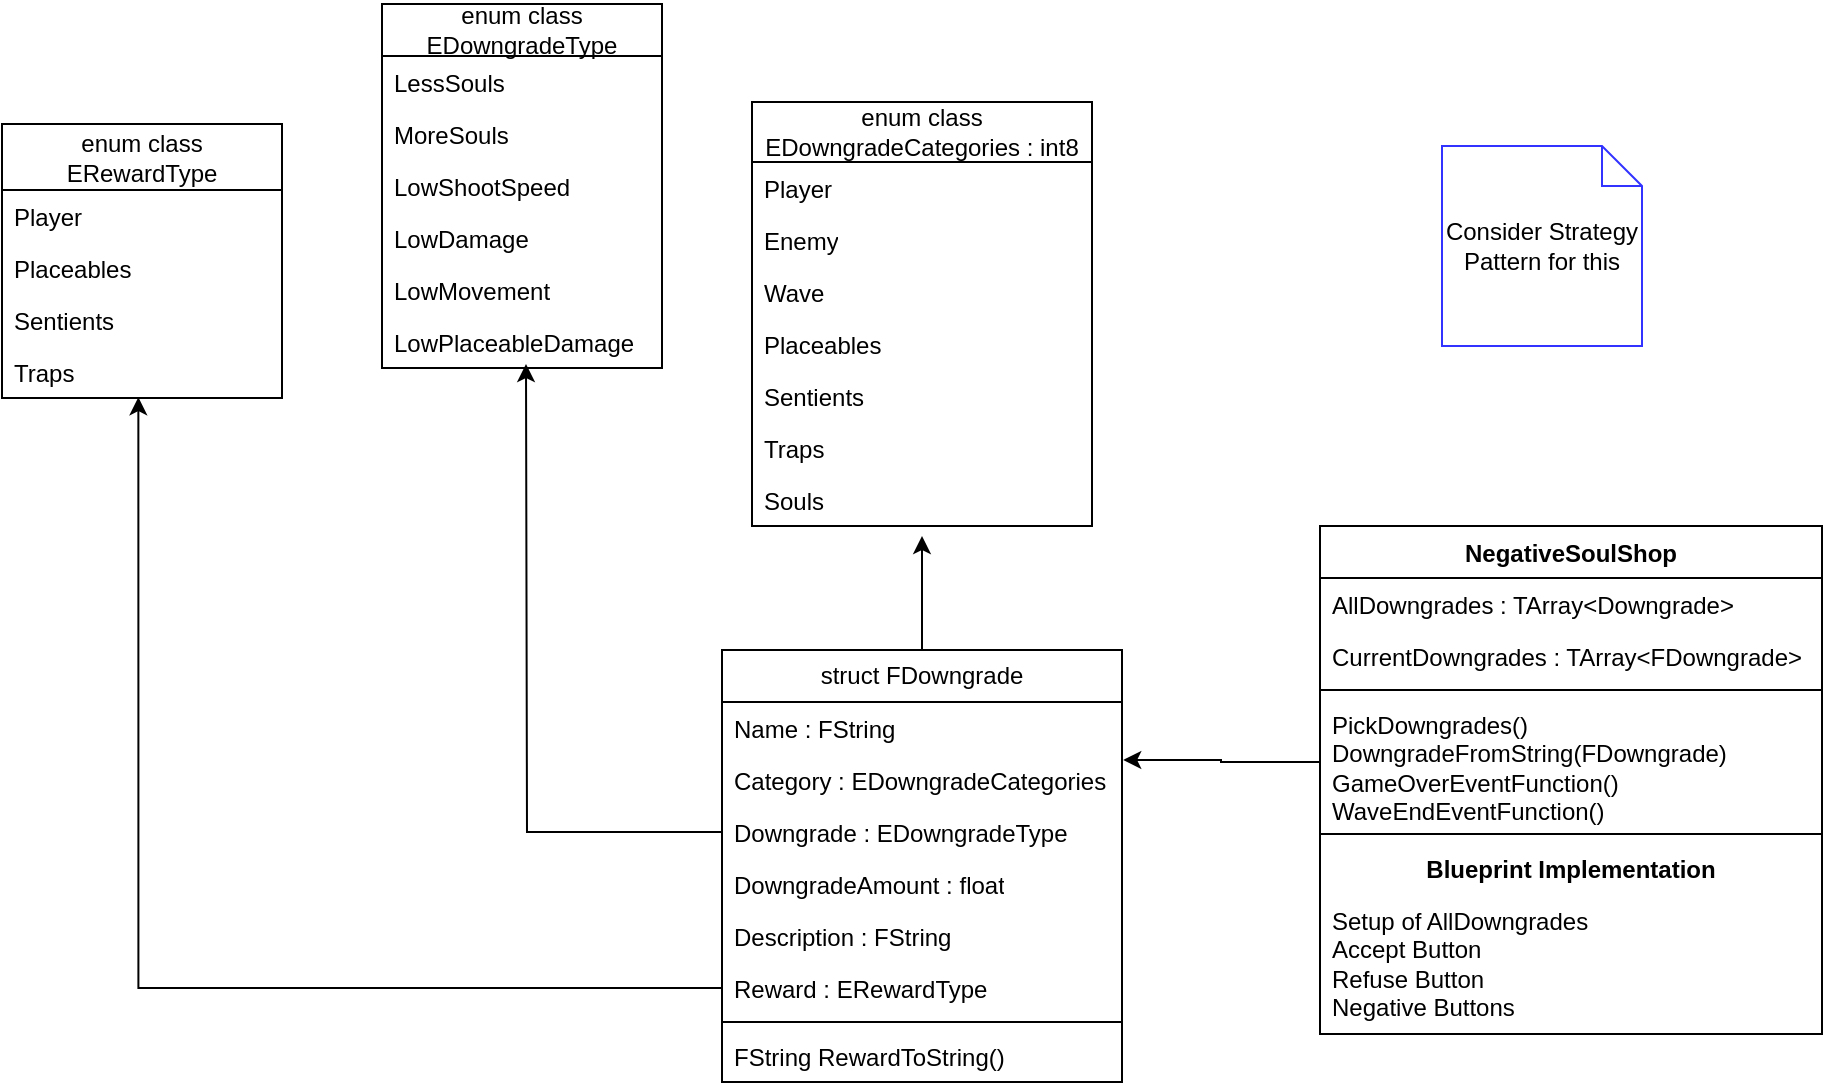 <mxfile version="24.1.0" type="device" pages="2">
  <diagram name="UML" id="9qk2JSvUWPtHqdFNF02G">
    <mxGraphModel dx="1839" dy="1682" grid="1" gridSize="10" guides="1" tooltips="1" connect="1" arrows="1" fold="1" page="1" pageScale="1" pageWidth="850" pageHeight="1100" math="0" shadow="0">
      <root>
        <mxCell id="0" />
        <mxCell id="1" parent="0" />
        <mxCell id="-HCFRNEK5ghCJrUJgw7Z-1" value="NegativeSoulShop" style="swimlane;fontStyle=1;align=center;verticalAlign=top;childLayout=stackLayout;horizontal=1;startSize=26;horizontalStack=0;resizeParent=1;resizeParentMax=0;resizeLast=0;collapsible=1;marginBottom=0;whiteSpace=wrap;html=1;" parent="1" vertex="1">
          <mxGeometry x="309" y="21" width="251" height="254" as="geometry" />
        </mxCell>
        <mxCell id="-HCFRNEK5ghCJrUJgw7Z-2" value="AllDowngrades : TArray&amp;lt;Downgrade&amp;gt;&amp;nbsp;" style="text;strokeColor=none;fillColor=none;align=left;verticalAlign=top;spacingLeft=4;spacingRight=4;overflow=hidden;rotatable=0;points=[[0,0.5],[1,0.5]];portConstraint=eastwest;whiteSpace=wrap;html=1;" parent="-HCFRNEK5ghCJrUJgw7Z-1" vertex="1">
          <mxGeometry y="26" width="251" height="26" as="geometry" />
        </mxCell>
        <mxCell id="ej5TG81_k4r4zWDXi-wF-1" value="CurrentDowngrades : TArray&amp;lt;FDowngrade&amp;gt;" style="text;strokeColor=none;fillColor=none;align=left;verticalAlign=top;spacingLeft=4;spacingRight=4;overflow=hidden;rotatable=0;points=[[0,0.5],[1,0.5]];portConstraint=eastwest;whiteSpace=wrap;html=1;" vertex="1" parent="-HCFRNEK5ghCJrUJgw7Z-1">
          <mxGeometry y="52" width="251" height="26" as="geometry" />
        </mxCell>
        <mxCell id="-HCFRNEK5ghCJrUJgw7Z-3" value="" style="line;strokeWidth=1;fillColor=none;align=left;verticalAlign=middle;spacingTop=-1;spacingLeft=3;spacingRight=3;rotatable=0;labelPosition=right;points=[];portConstraint=eastwest;strokeColor=inherit;" parent="-HCFRNEK5ghCJrUJgw7Z-1" vertex="1">
          <mxGeometry y="78" width="251" height="8" as="geometry" />
        </mxCell>
        <mxCell id="-HCFRNEK5ghCJrUJgw7Z-4" value="&lt;div&gt;PickDowngrades()&lt;/div&gt;&lt;div&gt;DowngradeFromString(FDowngrade)&lt;/div&gt;GameOverEventFunction()&lt;br&gt;WaveEndEventFunction()" style="text;strokeColor=none;fillColor=none;align=left;verticalAlign=top;spacingLeft=4;spacingRight=4;overflow=hidden;rotatable=0;points=[[0,0.5],[1,0.5]];portConstraint=eastwest;whiteSpace=wrap;html=1;" parent="-HCFRNEK5ghCJrUJgw7Z-1" vertex="1">
          <mxGeometry y="86" width="251" height="64" as="geometry" />
        </mxCell>
        <mxCell id="-HCFRNEK5ghCJrUJgw7Z-5" value="" style="line;strokeWidth=1;fillColor=none;align=left;verticalAlign=middle;spacingTop=-1;spacingLeft=3;spacingRight=3;rotatable=0;labelPosition=right;points=[];portConstraint=eastwest;strokeColor=inherit;" parent="-HCFRNEK5ghCJrUJgw7Z-1" vertex="1">
          <mxGeometry y="150" width="251" height="8" as="geometry" />
        </mxCell>
        <mxCell id="-HCFRNEK5ghCJrUJgw7Z-6" value="&lt;b&gt;Blueprint Implementation&lt;/b&gt;" style="text;strokeColor=none;fillColor=none;align=center;verticalAlign=top;spacingLeft=4;spacingRight=4;overflow=hidden;rotatable=0;points=[[0,0.5],[1,0.5]];portConstraint=eastwest;whiteSpace=wrap;html=1;" parent="-HCFRNEK5ghCJrUJgw7Z-1" vertex="1">
          <mxGeometry y="158" width="251" height="26" as="geometry" />
        </mxCell>
        <mxCell id="-HCFRNEK5ghCJrUJgw7Z-7" value="&lt;div&gt;Setup of AllDowngrades&lt;/div&gt;Accept Button&lt;div&gt;Refuse Button&lt;/div&gt;&lt;div&gt;Negative Buttons&lt;/div&gt;" style="text;strokeColor=none;fillColor=none;align=left;verticalAlign=top;spacingLeft=4;spacingRight=4;overflow=hidden;rotatable=0;points=[[0,0.5],[1,0.5]];portConstraint=eastwest;whiteSpace=wrap;html=1;" parent="-HCFRNEK5ghCJrUJgw7Z-1" vertex="1">
          <mxGeometry y="184" width="251" height="70" as="geometry" />
        </mxCell>
        <mxCell id="XmlioYuCGCHng5DqhdFh-6" value="" style="edgeStyle=orthogonalEdgeStyle;rounded=0;orthogonalLoop=1;jettySize=auto;html=1;" edge="1" parent="1" source="2XBcyPBolr3xMTNqV-4T-1">
          <mxGeometry relative="1" as="geometry">
            <mxPoint x="110" y="26" as="targetPoint" />
          </mxGeometry>
        </mxCell>
        <mxCell id="2XBcyPBolr3xMTNqV-4T-1" value="struct FDowngrade" style="swimlane;fontStyle=0;childLayout=stackLayout;horizontal=1;startSize=26;fillColor=none;horizontalStack=0;resizeParent=1;resizeParentMax=0;resizeLast=0;collapsible=1;marginBottom=0;whiteSpace=wrap;html=1;" parent="1" vertex="1">
          <mxGeometry x="10" y="83" width="200" height="216" as="geometry" />
        </mxCell>
        <mxCell id="2XBcyPBolr3xMTNqV-4T-3" value="Name : FString" style="text;strokeColor=none;fillColor=none;align=left;verticalAlign=top;spacingLeft=4;spacingRight=4;overflow=hidden;rotatable=0;points=[[0,0.5],[1,0.5]];portConstraint=eastwest;whiteSpace=wrap;html=1;" parent="2XBcyPBolr3xMTNqV-4T-1" vertex="1">
          <mxGeometry y="26" width="200" height="26" as="geometry" />
        </mxCell>
        <mxCell id="XmlioYuCGCHng5DqhdFh-1" value="Category : EDowngradeCategories" style="text;strokeColor=none;fillColor=none;align=left;verticalAlign=top;spacingLeft=4;spacingRight=4;overflow=hidden;rotatable=0;points=[[0,0.5],[1,0.5]];portConstraint=eastwest;whiteSpace=wrap;html=1;" vertex="1" parent="2XBcyPBolr3xMTNqV-4T-1">
          <mxGeometry y="52" width="200" height="26" as="geometry" />
        </mxCell>
        <mxCell id="XmlioYuCGCHng5DqhdFh-19" value="Downgrade : EDowngradeType" style="text;strokeColor=none;fillColor=none;align=left;verticalAlign=top;spacingLeft=4;spacingRight=4;overflow=hidden;rotatable=0;points=[[0,0.5],[1,0.5]];portConstraint=eastwest;whiteSpace=wrap;html=1;" vertex="1" parent="2XBcyPBolr3xMTNqV-4T-1">
          <mxGeometry y="78" width="200" height="26" as="geometry" />
        </mxCell>
        <mxCell id="XmlioYuCGCHng5DqhdFh-35" value="DowngradeAmount : float" style="text;strokeColor=none;fillColor=none;align=left;verticalAlign=top;spacingLeft=4;spacingRight=4;overflow=hidden;rotatable=0;points=[[0,0.5],[1,0.5]];portConstraint=eastwest;whiteSpace=wrap;html=1;" vertex="1" parent="2XBcyPBolr3xMTNqV-4T-1">
          <mxGeometry y="104" width="200" height="26" as="geometry" />
        </mxCell>
        <mxCell id="2XBcyPBolr3xMTNqV-4T-2" value="Description : FString" style="text;strokeColor=none;fillColor=none;align=left;verticalAlign=top;spacingLeft=4;spacingRight=4;overflow=hidden;rotatable=0;points=[[0,0.5],[1,0.5]];portConstraint=eastwest;whiteSpace=wrap;html=1;" parent="2XBcyPBolr3xMTNqV-4T-1" vertex="1">
          <mxGeometry y="130" width="200" height="26" as="geometry" />
        </mxCell>
        <mxCell id="2XBcyPBolr3xMTNqV-4T-4" value="Reward : ERewardType" style="text;strokeColor=none;fillColor=none;align=left;verticalAlign=top;spacingLeft=4;spacingRight=4;overflow=hidden;rotatable=0;points=[[0,0.5],[1,0.5]];portConstraint=eastwest;whiteSpace=wrap;html=1;" parent="2XBcyPBolr3xMTNqV-4T-1" vertex="1">
          <mxGeometry y="156" width="200" height="26" as="geometry" />
        </mxCell>
        <mxCell id="XmlioYuCGCHng5DqhdFh-27" value="" style="line;strokeWidth=1;fillColor=none;align=left;verticalAlign=middle;spacingTop=-1;spacingLeft=3;spacingRight=3;rotatable=0;labelPosition=right;points=[];portConstraint=eastwest;strokeColor=inherit;" vertex="1" parent="2XBcyPBolr3xMTNqV-4T-1">
          <mxGeometry y="182" width="200" height="8" as="geometry" />
        </mxCell>
        <mxCell id="XmlioYuCGCHng5DqhdFh-26" value="FString RewardToString()" style="text;strokeColor=none;fillColor=none;align=left;verticalAlign=top;spacingLeft=4;spacingRight=4;overflow=hidden;rotatable=0;points=[[0,0.5],[1,0.5]];portConstraint=eastwest;whiteSpace=wrap;html=1;" vertex="1" parent="2XBcyPBolr3xMTNqV-4T-1">
          <mxGeometry y="190" width="200" height="26" as="geometry" />
        </mxCell>
        <mxCell id="2XBcyPBolr3xMTNqV-4T-5" value="" style="edgeStyle=orthogonalEdgeStyle;rounded=0;orthogonalLoop=1;jettySize=auto;html=1;entryX=1.003;entryY=0.115;entryDx=0;entryDy=0;entryPerimeter=0;" parent="1" source="-HCFRNEK5ghCJrUJgw7Z-4" target="XmlioYuCGCHng5DqhdFh-1" edge="1">
          <mxGeometry relative="1" as="geometry" />
        </mxCell>
        <mxCell id="XmlioYuCGCHng5DqhdFh-2" value="enum class EDowngradeCategories : int8" style="swimlane;fontStyle=0;childLayout=stackLayout;horizontal=1;startSize=30;fillColor=none;horizontalStack=0;resizeParent=1;resizeParentMax=0;resizeLast=0;collapsible=1;marginBottom=0;whiteSpace=wrap;html=1;" vertex="1" parent="1">
          <mxGeometry x="25" y="-191" width="170" height="212" as="geometry" />
        </mxCell>
        <mxCell id="XmlioYuCGCHng5DqhdFh-3" value="Player" style="text;strokeColor=none;fillColor=none;align=left;verticalAlign=top;spacingLeft=4;spacingRight=4;overflow=hidden;rotatable=0;points=[[0,0.5],[1,0.5]];portConstraint=eastwest;whiteSpace=wrap;html=1;" vertex="1" parent="XmlioYuCGCHng5DqhdFh-2">
          <mxGeometry y="30" width="170" height="26" as="geometry" />
        </mxCell>
        <mxCell id="XmlioYuCGCHng5DqhdFh-4" value="Enemy" style="text;strokeColor=none;fillColor=none;align=left;verticalAlign=top;spacingLeft=4;spacingRight=4;overflow=hidden;rotatable=0;points=[[0,0.5],[1,0.5]];portConstraint=eastwest;whiteSpace=wrap;html=1;" vertex="1" parent="XmlioYuCGCHng5DqhdFh-2">
          <mxGeometry y="56" width="170" height="26" as="geometry" />
        </mxCell>
        <mxCell id="XmlioYuCGCHng5DqhdFh-5" value="Wave" style="text;strokeColor=none;fillColor=none;align=left;verticalAlign=top;spacingLeft=4;spacingRight=4;overflow=hidden;rotatable=0;points=[[0,0.5],[1,0.5]];portConstraint=eastwest;whiteSpace=wrap;html=1;" vertex="1" parent="XmlioYuCGCHng5DqhdFh-2">
          <mxGeometry y="82" width="170" height="26" as="geometry" />
        </mxCell>
        <mxCell id="XmlioYuCGCHng5DqhdFh-8" value="Placeables" style="text;strokeColor=none;fillColor=none;align=left;verticalAlign=top;spacingLeft=4;spacingRight=4;overflow=hidden;rotatable=0;points=[[0,0.5],[1,0.5]];portConstraint=eastwest;whiteSpace=wrap;html=1;" vertex="1" parent="XmlioYuCGCHng5DqhdFh-2">
          <mxGeometry y="108" width="170" height="26" as="geometry" />
        </mxCell>
        <mxCell id="XmlioYuCGCHng5DqhdFh-9" value="Sentients" style="text;strokeColor=none;fillColor=none;align=left;verticalAlign=top;spacingLeft=4;spacingRight=4;overflow=hidden;rotatable=0;points=[[0,0.5],[1,0.5]];portConstraint=eastwest;whiteSpace=wrap;html=1;" vertex="1" parent="XmlioYuCGCHng5DqhdFh-2">
          <mxGeometry y="134" width="170" height="26" as="geometry" />
        </mxCell>
        <mxCell id="XmlioYuCGCHng5DqhdFh-10" value="Traps" style="text;strokeColor=none;fillColor=none;align=left;verticalAlign=top;spacingLeft=4;spacingRight=4;overflow=hidden;rotatable=0;points=[[0,0.5],[1,0.5]];portConstraint=eastwest;whiteSpace=wrap;html=1;" vertex="1" parent="XmlioYuCGCHng5DqhdFh-2">
          <mxGeometry y="160" width="170" height="26" as="geometry" />
        </mxCell>
        <mxCell id="XmlioYuCGCHng5DqhdFh-11" value="Souls" style="text;strokeColor=none;fillColor=none;align=left;verticalAlign=top;spacingLeft=4;spacingRight=4;overflow=hidden;rotatable=0;points=[[0,0.5],[1,0.5]];portConstraint=eastwest;whiteSpace=wrap;html=1;" vertex="1" parent="XmlioYuCGCHng5DqhdFh-2">
          <mxGeometry y="186" width="170" height="26" as="geometry" />
        </mxCell>
        <mxCell id="XmlioYuCGCHng5DqhdFh-12" value="enum class&lt;div&gt;ERewardType&lt;/div&gt;" style="swimlane;fontStyle=0;childLayout=stackLayout;horizontal=1;startSize=33;fillColor=none;horizontalStack=0;resizeParent=1;resizeParentMax=0;resizeLast=0;collapsible=1;marginBottom=0;whiteSpace=wrap;html=1;" vertex="1" parent="1">
          <mxGeometry x="-350" y="-180" width="140" height="137" as="geometry" />
        </mxCell>
        <mxCell id="XmlioYuCGCHng5DqhdFh-13" value="Player" style="text;strokeColor=none;fillColor=none;align=left;verticalAlign=top;spacingLeft=4;spacingRight=4;overflow=hidden;rotatable=0;points=[[0,0.5],[1,0.5]];portConstraint=eastwest;whiteSpace=wrap;html=1;" vertex="1" parent="XmlioYuCGCHng5DqhdFh-12">
          <mxGeometry y="33" width="140" height="26" as="geometry" />
        </mxCell>
        <mxCell id="XmlioYuCGCHng5DqhdFh-14" value="Placeables" style="text;strokeColor=none;fillColor=none;align=left;verticalAlign=top;spacingLeft=4;spacingRight=4;overflow=hidden;rotatable=0;points=[[0,0.5],[1,0.5]];portConstraint=eastwest;whiteSpace=wrap;html=1;" vertex="1" parent="XmlioYuCGCHng5DqhdFh-12">
          <mxGeometry y="59" width="140" height="26" as="geometry" />
        </mxCell>
        <mxCell id="XmlioYuCGCHng5DqhdFh-15" value="Sentients" style="text;strokeColor=none;fillColor=none;align=left;verticalAlign=top;spacingLeft=4;spacingRight=4;overflow=hidden;rotatable=0;points=[[0,0.5],[1,0.5]];portConstraint=eastwest;whiteSpace=wrap;html=1;" vertex="1" parent="XmlioYuCGCHng5DqhdFh-12">
          <mxGeometry y="85" width="140" height="26" as="geometry" />
        </mxCell>
        <mxCell id="XmlioYuCGCHng5DqhdFh-17" value="Traps" style="text;strokeColor=none;fillColor=none;align=left;verticalAlign=top;spacingLeft=4;spacingRight=4;overflow=hidden;rotatable=0;points=[[0,0.5],[1,0.5]];portConstraint=eastwest;whiteSpace=wrap;html=1;" vertex="1" parent="XmlioYuCGCHng5DqhdFh-12">
          <mxGeometry y="111" width="140" height="26" as="geometry" />
        </mxCell>
        <mxCell id="XmlioYuCGCHng5DqhdFh-16" value="" style="edgeStyle=orthogonalEdgeStyle;rounded=0;orthogonalLoop=1;jettySize=auto;html=1;entryX=0.487;entryY=0.985;entryDx=0;entryDy=0;entryPerimeter=0;exitX=0;exitY=0.5;exitDx=0;exitDy=0;" edge="1" parent="1" source="2XBcyPBolr3xMTNqV-4T-4" target="XmlioYuCGCHng5DqhdFh-17">
          <mxGeometry relative="1" as="geometry">
            <mxPoint x="-89" y="-40" as="targetPoint" />
          </mxGeometry>
        </mxCell>
        <mxCell id="XmlioYuCGCHng5DqhdFh-20" value="enum class&lt;div&gt;EDowngradeType&lt;/div&gt;" style="swimlane;fontStyle=0;childLayout=stackLayout;horizontal=1;startSize=26;fillColor=none;horizontalStack=0;resizeParent=1;resizeParentMax=0;resizeLast=0;collapsible=1;marginBottom=0;whiteSpace=wrap;html=1;" vertex="1" parent="1">
          <mxGeometry x="-160" y="-240" width="140" height="182" as="geometry" />
        </mxCell>
        <mxCell id="XmlioYuCGCHng5DqhdFh-21" value="LessSouls" style="text;strokeColor=none;fillColor=none;align=left;verticalAlign=top;spacingLeft=4;spacingRight=4;overflow=hidden;rotatable=0;points=[[0,0.5],[1,0.5]];portConstraint=eastwest;whiteSpace=wrap;html=1;" vertex="1" parent="XmlioYuCGCHng5DqhdFh-20">
          <mxGeometry y="26" width="140" height="26" as="geometry" />
        </mxCell>
        <mxCell id="XmlioYuCGCHng5DqhdFh-22" value="MoreSouls" style="text;strokeColor=none;fillColor=none;align=left;verticalAlign=top;spacingLeft=4;spacingRight=4;overflow=hidden;rotatable=0;points=[[0,0.5],[1,0.5]];portConstraint=eastwest;whiteSpace=wrap;html=1;" vertex="1" parent="XmlioYuCGCHng5DqhdFh-20">
          <mxGeometry y="52" width="140" height="26" as="geometry" />
        </mxCell>
        <mxCell id="XmlioYuCGCHng5DqhdFh-23" value="LowShootSpeed" style="text;strokeColor=none;fillColor=none;align=left;verticalAlign=top;spacingLeft=4;spacingRight=4;overflow=hidden;rotatable=0;points=[[0,0.5],[1,0.5]];portConstraint=eastwest;whiteSpace=wrap;html=1;" vertex="1" parent="XmlioYuCGCHng5DqhdFh-20">
          <mxGeometry y="78" width="140" height="26" as="geometry" />
        </mxCell>
        <mxCell id="XmlioYuCGCHng5DqhdFh-28" value="LowDamage" style="text;strokeColor=none;fillColor=none;align=left;verticalAlign=top;spacingLeft=4;spacingRight=4;overflow=hidden;rotatable=0;points=[[0,0.5],[1,0.5]];portConstraint=eastwest;whiteSpace=wrap;html=1;" vertex="1" parent="XmlioYuCGCHng5DqhdFh-20">
          <mxGeometry y="104" width="140" height="26" as="geometry" />
        </mxCell>
        <mxCell id="XmlioYuCGCHng5DqhdFh-29" value="LowMovement" style="text;strokeColor=none;fillColor=none;align=left;verticalAlign=top;spacingLeft=4;spacingRight=4;overflow=hidden;rotatable=0;points=[[0,0.5],[1,0.5]];portConstraint=eastwest;whiteSpace=wrap;html=1;" vertex="1" parent="XmlioYuCGCHng5DqhdFh-20">
          <mxGeometry y="130" width="140" height="26" as="geometry" />
        </mxCell>
        <mxCell id="XmlioYuCGCHng5DqhdFh-34" value="LowPlaceableDamage" style="text;strokeColor=none;fillColor=none;align=left;verticalAlign=top;spacingLeft=4;spacingRight=4;overflow=hidden;rotatable=0;points=[[0,0.5],[1,0.5]];portConstraint=eastwest;whiteSpace=wrap;html=1;" vertex="1" parent="XmlioYuCGCHng5DqhdFh-20">
          <mxGeometry y="156" width="140" height="26" as="geometry" />
        </mxCell>
        <mxCell id="XmlioYuCGCHng5DqhdFh-25" value="" style="edgeStyle=orthogonalEdgeStyle;rounded=0;orthogonalLoop=1;jettySize=auto;html=1;exitX=0;exitY=0.5;exitDx=0;exitDy=0;" edge="1" parent="1" source="XmlioYuCGCHng5DqhdFh-19">
          <mxGeometry relative="1" as="geometry">
            <mxPoint x="-88" y="-60" as="targetPoint" />
          </mxGeometry>
        </mxCell>
        <mxCell id="XmlioYuCGCHng5DqhdFh-36" value="Consider Strategy Pattern for this" style="shape=note;size=20;whiteSpace=wrap;html=1;strokeColor=#3333FF;" vertex="1" parent="1">
          <mxGeometry x="370" y="-169" width="100" height="100" as="geometry" />
        </mxCell>
      </root>
    </mxGraphModel>
  </diagram>
  <diagram id="Ae6j8DptNNji8SsoEjr1" name="UI Design">
    <mxGraphModel dx="3735" dy="688" grid="1" gridSize="10" guides="1" tooltips="1" connect="1" arrows="1" fold="1" page="1" pageScale="1" pageWidth="850" pageHeight="1100" math="0" shadow="0">
      <root>
        <mxCell id="0" />
        <mxCell id="1" parent="0" />
        <mxCell id="_Y9xO4V0F36HJOAGVuhp-2" value="" style="rounded=0;whiteSpace=wrap;html=1;" parent="1" vertex="1">
          <mxGeometry x="-2087.5" y="190" width="800" height="600" as="geometry" />
        </mxCell>
        <mxCell id="_Y9xO4V0F36HJOAGVuhp-3" value="Castle" style="rounded=0;whiteSpace=wrap;html=1;fillColor=#647687;fontColor=#ffffff;strokeColor=#314354;" parent="1" vertex="1">
          <mxGeometry x="-2072.5" y="680" width="770" height="40" as="geometry" />
        </mxCell>
        <mxCell id="_Y9xO4V0F36HJOAGVuhp-4" value="Player" style="ellipse;whiteSpace=wrap;html=1;aspect=fixed;fillColor=#008a00;fontColor=#ffffff;strokeColor=#005700;" parent="1" vertex="1">
          <mxGeometry x="-1727.5" y="610" width="80" height="80" as="geometry" />
        </mxCell>
        <mxCell id="_Y9xO4V0F36HJOAGVuhp-5" value="" style="rounded=1;whiteSpace=wrap;html=1;fillColor=#524563;" parent="1" vertex="1">
          <mxGeometry x="-1937.5" y="320" width="500" height="340" as="geometry" />
        </mxCell>
        <mxCell id="_Y9xO4V0F36HJOAGVuhp-6" value="&lt;font style=&quot;font-size: 14px;&quot;&gt;Select and accept becoming weaker and the dragon gods will reward you after surviving a battle&lt;/font&gt;" style="text;html=1;strokeColor=none;fillColor=none;align=center;verticalAlign=middle;whiteSpace=wrap;rounded=0;" parent="1" vertex="1">
          <mxGeometry x="-1816.37" y="370" width="257.75" height="40" as="geometry" />
        </mxCell>
        <mxCell id="_Y9xO4V0F36HJOAGVuhp-7" value="&lt;font style=&quot;font-size: 22px;&quot;&gt;Negative Soul Shop&lt;/font&gt;" style="text;html=1;strokeColor=none;fillColor=none;align=center;verticalAlign=middle;whiteSpace=wrap;rounded=0;fontStyle=1" parent="1" vertex="1">
          <mxGeometry x="-1795.16" y="332.5" width="215.32" height="30" as="geometry" />
        </mxCell>
        <mxCell id="_Y9xO4V0F36HJOAGVuhp-8" value="Downgrade 1&lt;div&gt;&lt;br&gt;&lt;/div&gt;&lt;div&gt;Player&lt;br&gt;&lt;br&gt;Description&lt;br&gt;&lt;br&gt;Reward&lt;/div&gt;" style="rounded=1;whiteSpace=wrap;html=1;fillColor=#7D001D;fontColor=#ffffff;strokeColor=#FFFFFF;" parent="1" vertex="1">
          <mxGeometry x="-1886.5" y="435" width="119" height="115" as="geometry" />
        </mxCell>
        <mxCell id="_Y9xO4V0F36HJOAGVuhp-9" value="Downgrade 2&lt;div&gt;&lt;br&gt;&lt;/div&gt;&lt;div&gt;Placeable&lt;br&gt;&lt;br&gt;Description&lt;br&gt;&lt;br&gt;Reward&lt;/div&gt;" style="rounded=1;whiteSpace=wrap;html=1;fillColor=#7D001D;" parent="1" vertex="1">
          <mxGeometry x="-1747" y="435" width="119" height="115" as="geometry" />
        </mxCell>
        <mxCell id="_Y9xO4V0F36HJOAGVuhp-10" value="Downgrade 3&lt;div&gt;&lt;br&gt;&lt;/div&gt;&lt;div&gt;Traps&lt;br&gt;&lt;br&gt;Description&lt;br&gt;&lt;br&gt;Reward&lt;/div&gt;" style="rounded=1;whiteSpace=wrap;html=1;fillColor=#7D001D;" parent="1" vertex="1">
          <mxGeometry x="-1609.5" y="435" width="119" height="115" as="geometry" />
        </mxCell>
        <mxCell id="_Y9xO4V0F36HJOAGVuhp-11" value="&lt;font style=&quot;font-size: 16px;&quot;&gt;Refuse&lt;/font&gt;" style="rounded=1;whiteSpace=wrap;html=1;fillColor=#1ba1e2;strokeColor=#006EAF;fontColor=#ffffff;" parent="1" vertex="1">
          <mxGeometry x="-1850" y="590" width="130" height="50" as="geometry" />
        </mxCell>
        <mxCell id="_Y9xO4V0F36HJOAGVuhp-12" value="&lt;span style=&quot;font-size: 16px;&quot;&gt;Accept&lt;/span&gt;" style="rounded=1;whiteSpace=wrap;html=1;fillColor=#1ba1e2;strokeColor=#006EAF;fontColor=#ffffff;opacity=50;" parent="1" vertex="1">
          <mxGeometry x="-1680" y="590" width="130" height="50" as="geometry" />
        </mxCell>
        <mxCell id="_Y9xO4V0F36HJOAGVuhp-13" value="" style="endArrow=classic;html=1;rounded=0;entryX=1;entryY=0.5;entryDx=0;entryDy=0;exitX=0;exitY=0.5;exitDx=0;exitDy=0;exitPerimeter=0;" parent="1" source="_Y9xO4V0F36HJOAGVuhp-14" target="_Y9xO4V0F36HJOAGVuhp-12" edge="1">
          <mxGeometry width="50" height="50" relative="1" as="geometry">
            <mxPoint x="-2120" y="630" as="sourcePoint" />
            <mxPoint x="-1830" y="610" as="targetPoint" />
          </mxGeometry>
        </mxCell>
        <mxCell id="_Y9xO4V0F36HJOAGVuhp-14" value="Grayed out until the player selects a downgrade" style="shape=note;size=20;whiteSpace=wrap;html=1;strokeColor=#3333FF;" parent="1" vertex="1">
          <mxGeometry x="-1240" y="577.5" width="100" height="100" as="geometry" />
        </mxCell>
      </root>
    </mxGraphModel>
  </diagram>
</mxfile>
